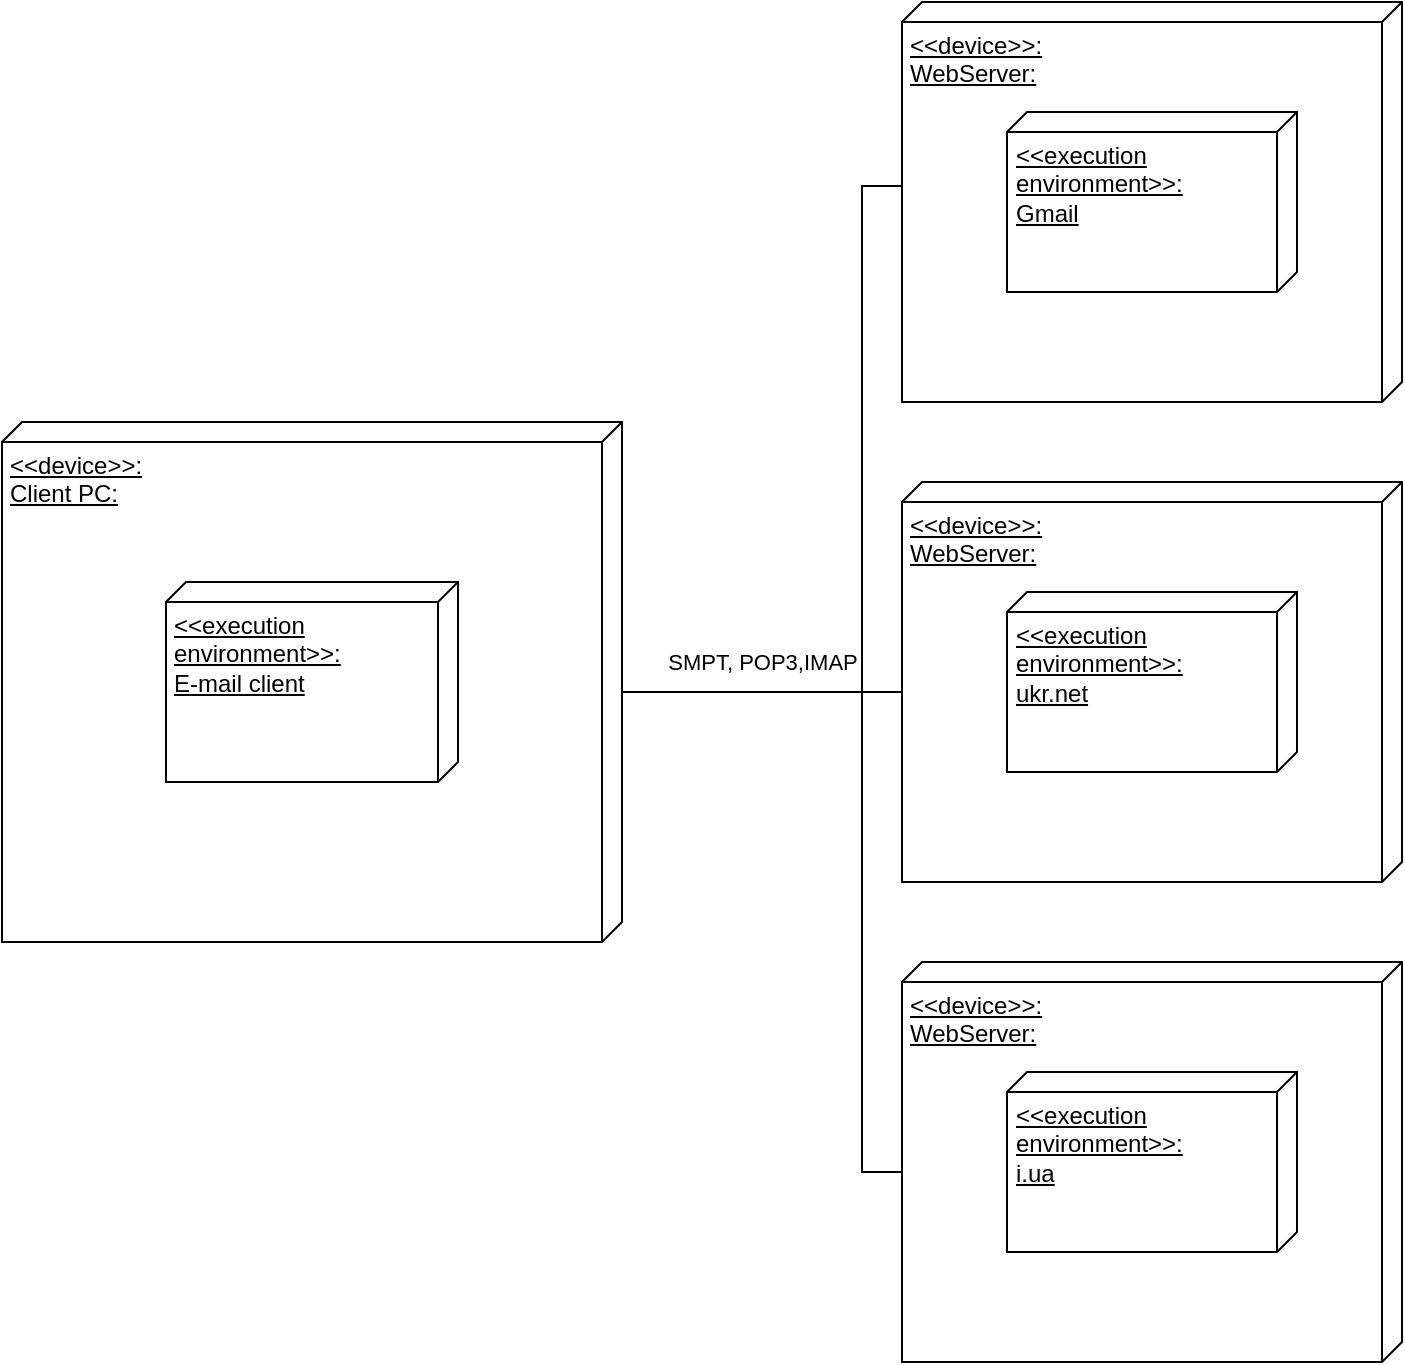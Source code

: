 <mxfile version="28.2.5">
  <diagram name="Сторінка-1" id="qWwd7o4RMVuVh9MW8RbF">
    <mxGraphModel dx="1426" dy="759" grid="1" gridSize="10" guides="1" tooltips="1" connect="1" arrows="1" fold="1" page="1" pageScale="1" pageWidth="827" pageHeight="1169" math="0" shadow="0">
      <root>
        <mxCell id="0" />
        <mxCell id="1" parent="0" />
        <mxCell id="WTdnZhRfeulBwF51gP9u-3" value="" style="group" vertex="1" connectable="0" parent="1">
          <mxGeometry x="50" y="270" width="310" height="260" as="geometry" />
        </mxCell>
        <mxCell id="WTdnZhRfeulBwF51gP9u-1" value="&lt;div&gt;&amp;lt;&amp;lt;device&amp;gt;&amp;gt;:&lt;/div&gt;&lt;div&gt;Client PC:&lt;/div&gt;" style="verticalAlign=top;align=left;spacingTop=8;spacingLeft=2;spacingRight=12;shape=cube;size=10;direction=south;fontStyle=4;html=1;whiteSpace=wrap;" vertex="1" parent="WTdnZhRfeulBwF51gP9u-3">
          <mxGeometry width="310" height="260" as="geometry" />
        </mxCell>
        <mxCell id="WTdnZhRfeulBwF51gP9u-2" value="&lt;div&gt;&amp;lt;&amp;lt;execution environment&amp;gt;&amp;gt;:&lt;/div&gt;&lt;div&gt;E-mail client&lt;/div&gt;" style="verticalAlign=top;align=left;spacingTop=8;spacingLeft=2;spacingRight=12;shape=cube;size=10;direction=south;fontStyle=4;html=1;whiteSpace=wrap;" vertex="1" parent="WTdnZhRfeulBwF51gP9u-3">
          <mxGeometry x="82" y="80" width="146" height="100" as="geometry" />
        </mxCell>
        <mxCell id="WTdnZhRfeulBwF51gP9u-6" value="" style="group" vertex="1" connectable="0" parent="1">
          <mxGeometry x="500" y="60" width="250" height="200" as="geometry" />
        </mxCell>
        <mxCell id="WTdnZhRfeulBwF51gP9u-4" value="&lt;div&gt;&amp;lt;&amp;lt;device&amp;gt;&amp;gt;:&lt;/div&gt;&lt;div&gt;WebServer:&lt;/div&gt;" style="verticalAlign=top;align=left;spacingTop=8;spacingLeft=2;spacingRight=12;shape=cube;size=10;direction=south;fontStyle=4;html=1;whiteSpace=wrap;" vertex="1" parent="WTdnZhRfeulBwF51gP9u-6">
          <mxGeometry width="250" height="200" as="geometry" />
        </mxCell>
        <mxCell id="WTdnZhRfeulBwF51gP9u-5" value="&lt;div&gt;&amp;lt;&amp;lt;execution environment&amp;gt;&amp;gt;:&lt;/div&gt;&lt;div&gt;Gmail&lt;/div&gt;" style="verticalAlign=top;align=left;spacingTop=8;spacingLeft=2;spacingRight=12;shape=cube;size=10;direction=south;fontStyle=4;html=1;whiteSpace=wrap;" vertex="1" parent="WTdnZhRfeulBwF51gP9u-6">
          <mxGeometry x="52.5" y="55" width="145" height="90" as="geometry" />
        </mxCell>
        <mxCell id="WTdnZhRfeulBwF51gP9u-7" value="" style="group" vertex="1" connectable="0" parent="1">
          <mxGeometry x="500" y="300" width="250" height="200" as="geometry" />
        </mxCell>
        <mxCell id="WTdnZhRfeulBwF51gP9u-8" value="&lt;div&gt;&amp;lt;&amp;lt;device&amp;gt;&amp;gt;:&lt;/div&gt;&lt;div&gt;WebServer:&lt;/div&gt;" style="verticalAlign=top;align=left;spacingTop=8;spacingLeft=2;spacingRight=12;shape=cube;size=10;direction=south;fontStyle=4;html=1;whiteSpace=wrap;" vertex="1" parent="WTdnZhRfeulBwF51gP9u-7">
          <mxGeometry width="250" height="200" as="geometry" />
        </mxCell>
        <mxCell id="WTdnZhRfeulBwF51gP9u-9" value="&lt;div&gt;&amp;lt;&amp;lt;execution environment&amp;gt;&amp;gt;:&lt;/div&gt;&lt;div&gt;ukr.net&lt;/div&gt;" style="verticalAlign=top;align=left;spacingTop=8;spacingLeft=2;spacingRight=12;shape=cube;size=10;direction=south;fontStyle=4;html=1;whiteSpace=wrap;" vertex="1" parent="WTdnZhRfeulBwF51gP9u-7">
          <mxGeometry x="52.5" y="55" width="145" height="90" as="geometry" />
        </mxCell>
        <mxCell id="WTdnZhRfeulBwF51gP9u-10" value="" style="group" vertex="1" connectable="0" parent="1">
          <mxGeometry x="500" y="540" width="250" height="200" as="geometry" />
        </mxCell>
        <mxCell id="WTdnZhRfeulBwF51gP9u-11" value="&lt;div&gt;&amp;lt;&amp;lt;device&amp;gt;&amp;gt;:&lt;/div&gt;&lt;div&gt;WebServer:&lt;/div&gt;" style="verticalAlign=top;align=left;spacingTop=8;spacingLeft=2;spacingRight=12;shape=cube;size=10;direction=south;fontStyle=4;html=1;whiteSpace=wrap;" vertex="1" parent="WTdnZhRfeulBwF51gP9u-10">
          <mxGeometry width="250" height="200" as="geometry" />
        </mxCell>
        <mxCell id="WTdnZhRfeulBwF51gP9u-12" value="&lt;div&gt;&amp;lt;&amp;lt;execution environment&amp;gt;&amp;gt;:&lt;/div&gt;&lt;div&gt;i.ua&lt;/div&gt;" style="verticalAlign=top;align=left;spacingTop=8;spacingLeft=2;spacingRight=12;shape=cube;size=10;direction=south;fontStyle=4;html=1;whiteSpace=wrap;" vertex="1" parent="WTdnZhRfeulBwF51gP9u-10">
          <mxGeometry x="52.5" y="55" width="145" height="90" as="geometry" />
        </mxCell>
        <mxCell id="WTdnZhRfeulBwF51gP9u-16" style="edgeStyle=orthogonalEdgeStyle;rounded=0;orthogonalLoop=1;jettySize=auto;html=1;exitX=0;exitY=0;exitDx=105;exitDy=250;exitPerimeter=0;entryX=0.46;entryY=1;entryDx=0;entryDy=0;entryPerimeter=0;endArrow=none;endFill=0;" edge="1" parent="1" source="WTdnZhRfeulBwF51gP9u-8" target="WTdnZhRfeulBwF51gP9u-4">
          <mxGeometry relative="1" as="geometry" />
        </mxCell>
        <mxCell id="WTdnZhRfeulBwF51gP9u-17" style="edgeStyle=orthogonalEdgeStyle;rounded=0;orthogonalLoop=1;jettySize=auto;html=1;exitX=0;exitY=0;exitDx=105;exitDy=250;exitPerimeter=0;entryX=0;entryY=0;entryDx=105;entryDy=250;entryPerimeter=0;endArrow=none;endFill=0;" edge="1" parent="1" source="WTdnZhRfeulBwF51gP9u-8" target="WTdnZhRfeulBwF51gP9u-11">
          <mxGeometry relative="1" as="geometry" />
        </mxCell>
        <mxCell id="WTdnZhRfeulBwF51gP9u-19" style="edgeStyle=orthogonalEdgeStyle;rounded=0;orthogonalLoop=1;jettySize=auto;html=1;exitX=0;exitY=0;exitDx=105;exitDy=250;exitPerimeter=0;entryX=0.519;entryY=0;entryDx=0;entryDy=0;entryPerimeter=0;endArrow=none;endFill=0;" edge="1" parent="1" source="WTdnZhRfeulBwF51gP9u-8" target="WTdnZhRfeulBwF51gP9u-1">
          <mxGeometry relative="1" as="geometry" />
        </mxCell>
        <mxCell id="WTdnZhRfeulBwF51gP9u-20" value="SMPT, POP3,IMAP" style="edgeLabel;html=1;align=center;verticalAlign=middle;resizable=0;points=[];" vertex="1" connectable="0" parent="WTdnZhRfeulBwF51gP9u-19">
          <mxGeometry x="0.543" relative="1" as="geometry">
            <mxPoint x="38" y="-15" as="offset" />
          </mxGeometry>
        </mxCell>
      </root>
    </mxGraphModel>
  </diagram>
</mxfile>
